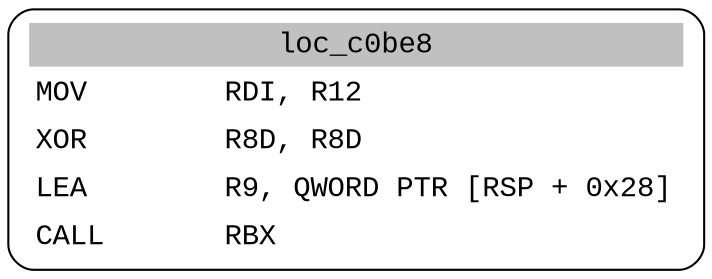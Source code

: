 digraph asm_graph {
1941 [
shape="Mrecord" fontname="Courier New"label =<<table border="0" cellborder="0" cellpadding="3"><tr><td align="center" colspan="2" bgcolor="grey">loc_c0be8</td></tr><tr><td align="left">MOV        RDI, R12</td></tr><tr><td align="left">XOR        R8D, R8D</td></tr><tr><td align="left">LEA        R9, QWORD PTR [RSP + 0x28]</td></tr><tr><td align="left">CALL       RBX</td></tr></table>> ];
}